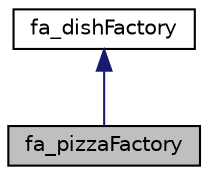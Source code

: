 digraph "fa_pizzaFactory"
{
 // LATEX_PDF_SIZE
  edge [fontname="Helvetica",fontsize="10",labelfontname="Helvetica",labelfontsize="10"];
  node [fontname="Helvetica",fontsize="10",shape=record];
  Node1 [label="fa_pizzaFactory",height=0.2,width=0.4,color="black", fillcolor="grey75", style="filled", fontcolor="black",tooltip="Concrete class representing a factory for creating pizza dishes."];
  Node2 -> Node1 [dir="back",color="midnightblue",fontsize="10",style="solid"];
  Node2 [label="fa_dishFactory",height=0.2,width=0.4,color="black", fillcolor="white", style="filled",URL="$classfa__dishFactory.html",tooltip="Abstract class representing a generic factory for creating dishes."];
}
